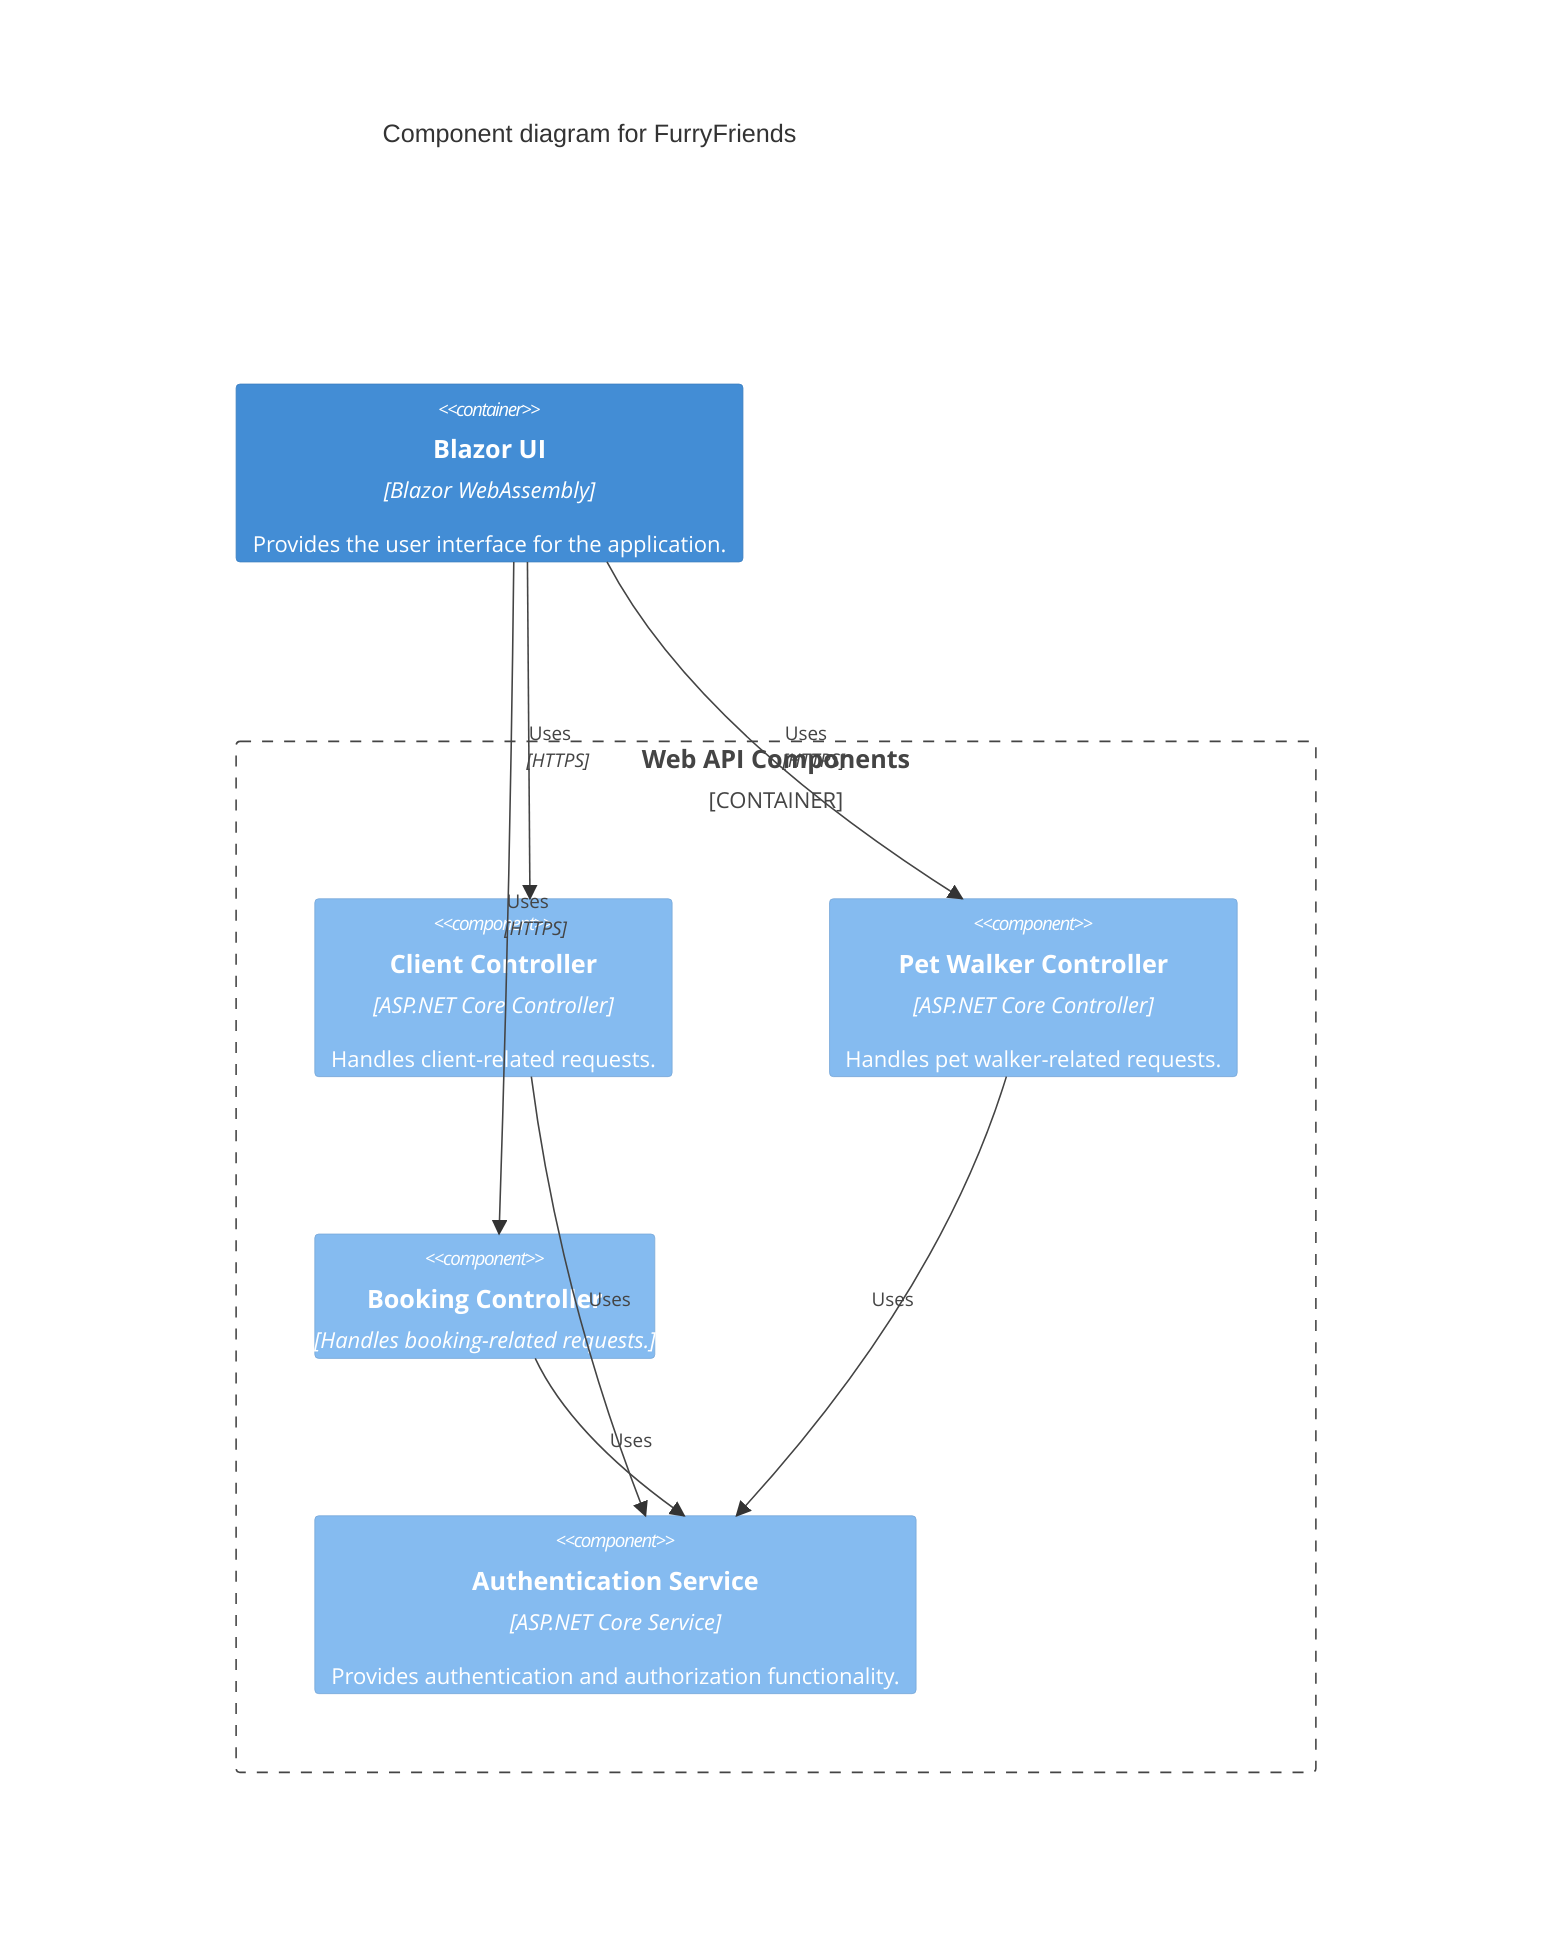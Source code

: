 C4Component
    title Component diagram for FurryFriends

    Container(blazorUi, "Blazor UI", "Blazor WebAssembly", "Provides the user interface for the application.")
    Container_Boundary(b2, "Web API Components") {
        Component(clientController, "Client Controller", "ASP.NET Core Controller", "Handles client-related requests.")
        Component(petWalkerController, "Pet Walker Controller", "ASP.NET Core Controller", "Handles pet walker-related requests.")
        Component(bookingController, "Booking Controller", "Handles booking-related requests.")
        Component(authService, "Authentication Service", "ASP.NET Core Service", "Provides authentication and authorization functionality.")
    }


Rel(blazorUi, clientController, "Uses", "HTTPS")
Rel(blazorUi, petWalkerController, "Uses", "HTTPS")
Rel(blazorUi, bookingController, "Uses", "HTTPS")
Rel(clientController, authService, "Uses")
Rel(petWalkerController, authService, "Uses")
Rel(bookingController, authService, "Uses")